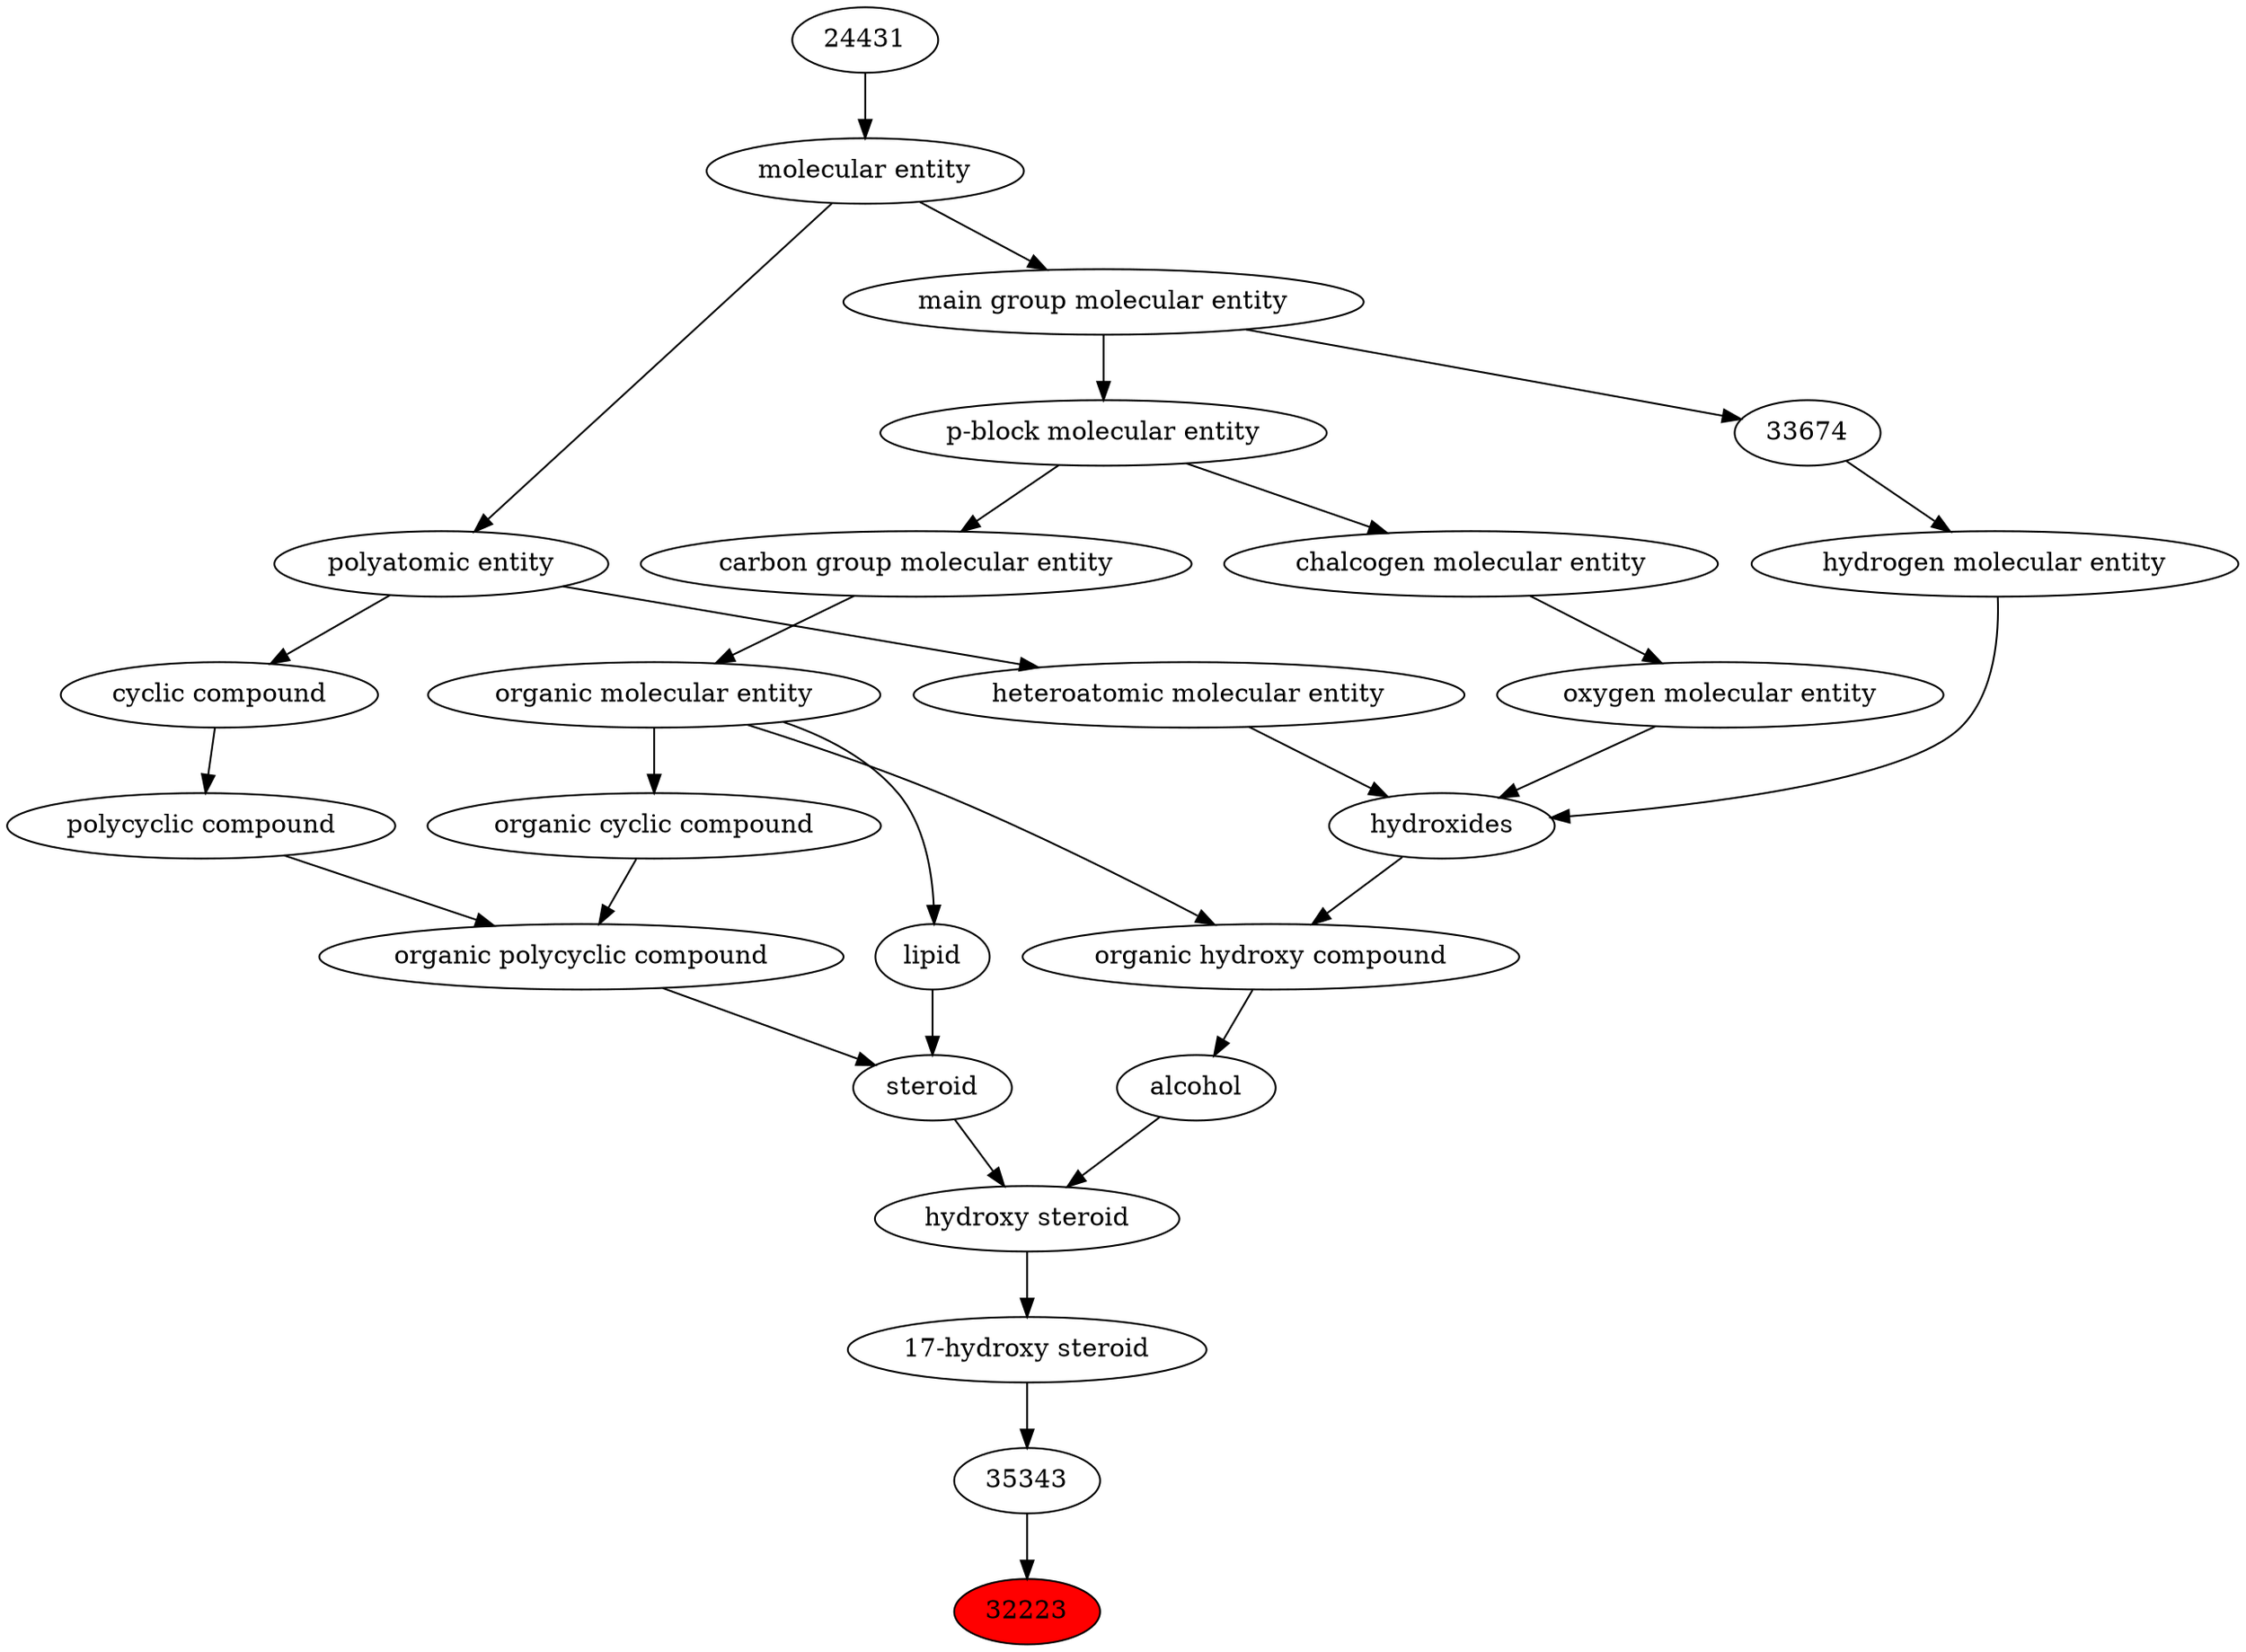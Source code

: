 digraph tree{ 
32223 [label="32223" fillcolor=red style=filled]
35343 -> 32223
35343 [label="35343"]
36838 -> 35343
36838 [label="17-hydroxy steroid"]
35350 -> 36838
35350 [label="hydroxy steroid"]
30879 -> 35350
35341 -> 35350
30879 [label="alcohol"]
33822 -> 30879
35341 [label="steroid"]
51958 -> 35341
18059 -> 35341
33822 [label="organic hydroxy compound"]
24651 -> 33822
50860 -> 33822
51958 [label="organic polycyclic compound"]
33832 -> 51958
33635 -> 51958
18059 [label="lipid"]
50860 -> 18059
24651 [label="hydroxides"]
25806 -> 24651
33608 -> 24651
37577 -> 24651
50860 [label="organic molecular entity"]
33582 -> 50860
33832 [label="organic cyclic compound"]
50860 -> 33832
33635 [label="polycyclic compound"]
33595 -> 33635
25806 [label="oxygen molecular entity"]
33304 -> 25806
33608 [label="hydrogen molecular entity"]
33674 -> 33608
37577 [label="heteroatomic molecular entity"]
36357 -> 37577
33582 [label="carbon group molecular entity"]
33675 -> 33582
33595 [label="cyclic compound"]
36357 -> 33595
33304 [label="chalcogen molecular entity"]
33675 -> 33304
33674 [label="33674"]
33579 -> 33674
36357 [label="polyatomic entity"]
23367 -> 36357
33675 [label="p-block molecular entity"]
33579 -> 33675
33579 [label="main group molecular entity"]
23367 -> 33579
23367 [label="molecular entity"]
24431 -> 23367
24431 [label="24431"]
}